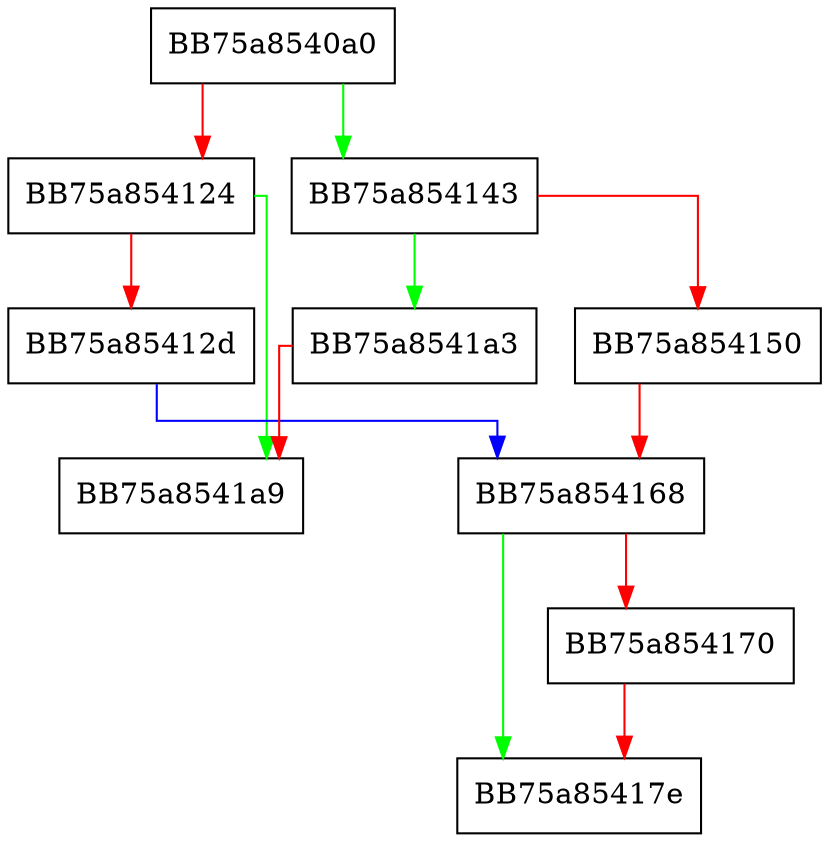 digraph FilterFile {
  node [shape="box"];
  graph [splines=ortho];
  BB75a8540a0 -> BB75a854143 [color="green"];
  BB75a8540a0 -> BB75a854124 [color="red"];
  BB75a854124 -> BB75a8541a9 [color="green"];
  BB75a854124 -> BB75a85412d [color="red"];
  BB75a85412d -> BB75a854168 [color="blue"];
  BB75a854143 -> BB75a8541a3 [color="green"];
  BB75a854143 -> BB75a854150 [color="red"];
  BB75a854150 -> BB75a854168 [color="red"];
  BB75a854168 -> BB75a85417e [color="green"];
  BB75a854168 -> BB75a854170 [color="red"];
  BB75a854170 -> BB75a85417e [color="red"];
  BB75a8541a3 -> BB75a8541a9 [color="red"];
}